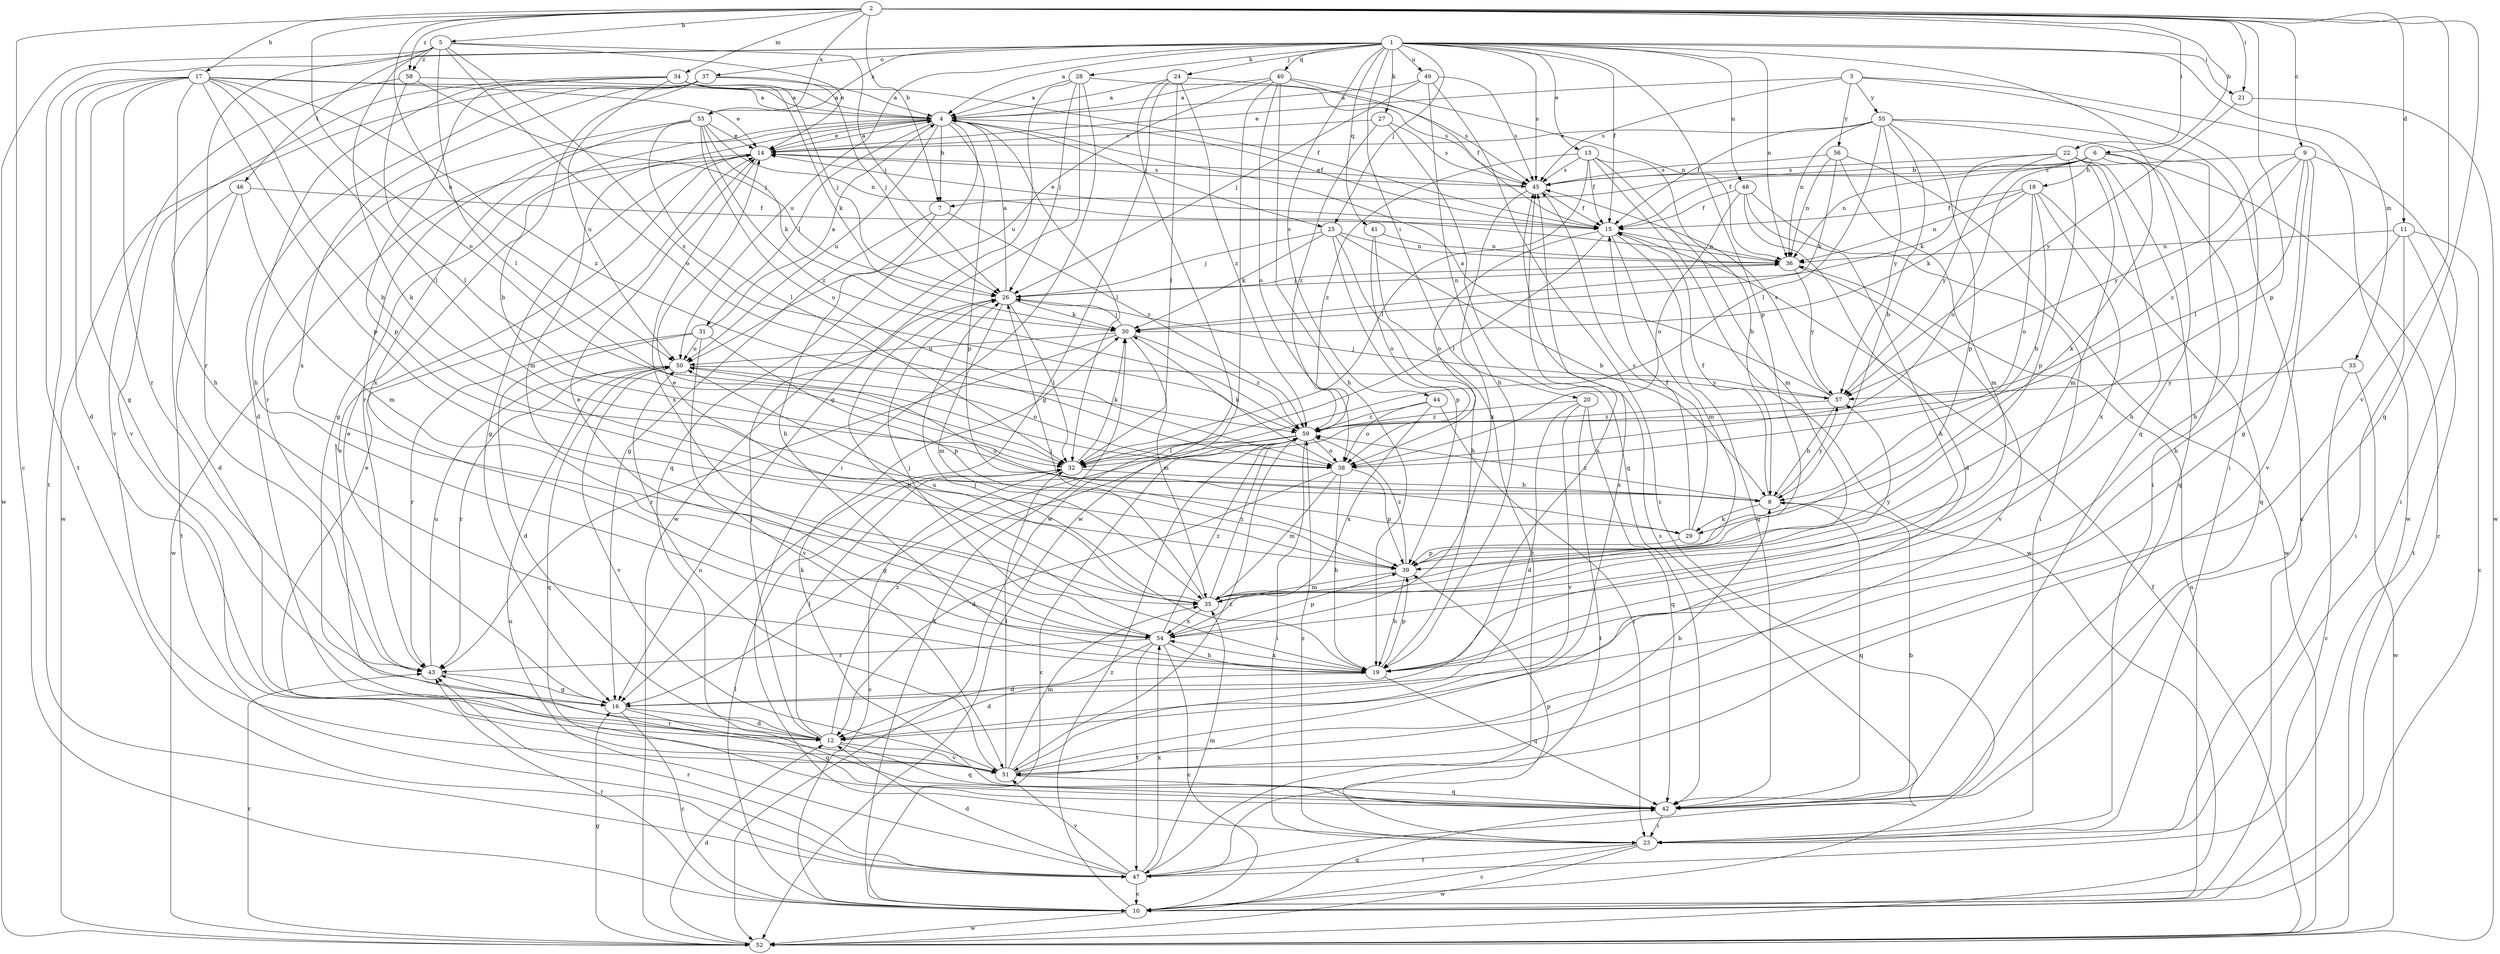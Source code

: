 strict digraph  {
	1 -> 4 [label=a];
	14 -> 4 [label=a];
	17 -> 4 [label=a];
	24 -> 4 [label=a];
	26 -> 4 [label=a];
	28 -> 4 [label=a];
	31 -> 4 [label=a];
	34 -> 4 [label=a];
	37 -> 4 [label=a];
	40 -> 4 [label=a];
	49 -> 4 [label=a];
	57 -> 4 [label=a];
	58 -> 4 [label=a];
	2 -> 5 [label=b];
	2 -> 6 [label=b];
	2 -> 7 [label=b];
	4 -> 7 [label=b];
	6 -> 7 [label=b];
	13 -> 8 [label=b];
	17 -> 8 [label=b];
	18 -> 8 [label=b];
	25 -> 8 [label=b];
	32 -> 8 [label=b];
	37 -> 8 [label=b];
	42 -> 8 [label=b];
	51 -> 8 [label=b];
	55 -> 8 [label=b];
	57 -> 8 [label=b];
	2 -> 9 [label=c];
	2 -> 10 [label=c];
	6 -> 10 [label=c];
	11 -> 10 [label=c];
	16 -> 10 [label=c];
	23 -> 10 [label=c];
	32 -> 10 [label=c];
	33 -> 10 [label=c];
	47 -> 10 [label=c];
	49 -> 10 [label=c];
	54 -> 10 [label=c];
	55 -> 10 [label=c];
	59 -> 10 [label=c];
	2 -> 11 [label=d];
	16 -> 12 [label=d];
	17 -> 12 [label=d];
	19 -> 12 [label=d];
	20 -> 12 [label=d];
	31 -> 12 [label=d];
	37 -> 12 [label=d];
	38 -> 12 [label=d];
	46 -> 12 [label=d];
	47 -> 12 [label=d];
	48 -> 12 [label=d];
	52 -> 12 [label=d];
	54 -> 12 [label=d];
	1 -> 13 [label=e];
	3 -> 14 [label=e];
	4 -> 14 [label=e];
	5 -> 14 [label=e];
	12 -> 14 [label=e];
	15 -> 14 [label=e];
	16 -> 14 [label=e];
	17 -> 14 [label=e];
	27 -> 14 [label=e];
	35 -> 14 [label=e];
	45 -> 14 [label=e];
	51 -> 14 [label=e];
	53 -> 14 [label=e];
	54 -> 14 [label=e];
	55 -> 14 [label=e];
	1 -> 15 [label=f];
	4 -> 15 [label=f];
	6 -> 15 [label=f];
	8 -> 15 [label=f];
	13 -> 15 [label=f];
	18 -> 15 [label=f];
	29 -> 15 [label=f];
	34 -> 15 [label=f];
	40 -> 15 [label=f];
	45 -> 15 [label=f];
	46 -> 15 [label=f];
	48 -> 15 [label=f];
	52 -> 15 [label=f];
	55 -> 15 [label=f];
	4 -> 16 [label=g];
	7 -> 16 [label=g];
	9 -> 16 [label=g];
	14 -> 16 [label=g];
	17 -> 16 [label=g];
	24 -> 16 [label=g];
	28 -> 16 [label=g];
	43 -> 16 [label=g];
	52 -> 16 [label=g];
	59 -> 16 [label=g];
	2 -> 17 [label=h];
	6 -> 18 [label=h];
	6 -> 19 [label=h];
	7 -> 19 [label=h];
	11 -> 19 [label=h];
	17 -> 19 [label=h];
	22 -> 19 [label=h];
	25 -> 19 [label=h];
	26 -> 19 [label=h];
	34 -> 19 [label=h];
	38 -> 19 [label=h];
	39 -> 19 [label=h];
	40 -> 19 [label=h];
	48 -> 19 [label=h];
	49 -> 19 [label=h];
	54 -> 19 [label=h];
	1 -> 20 [label=i];
	1 -> 21 [label=i];
	2 -> 21 [label=i];
	2 -> 22 [label=i];
	3 -> 23 [label=i];
	9 -> 23 [label=i];
	11 -> 23 [label=i];
	28 -> 23 [label=i];
	42 -> 23 [label=i];
	44 -> 23 [label=i];
	48 -> 23 [label=i];
	55 -> 23 [label=i];
	59 -> 23 [label=i];
	1 -> 24 [label=j];
	1 -> 25 [label=j];
	4 -> 25 [label=j];
	5 -> 26 [label=j];
	12 -> 26 [label=j];
	19 -> 26 [label=j];
	25 -> 26 [label=j];
	28 -> 26 [label=j];
	30 -> 26 [label=j];
	34 -> 26 [label=j];
	35 -> 26 [label=j];
	36 -> 26 [label=j];
	37 -> 26 [label=j];
	49 -> 26 [label=j];
	54 -> 26 [label=j];
	57 -> 26 [label=j];
	58 -> 26 [label=j];
	1 -> 27 [label=k];
	1 -> 28 [label=k];
	5 -> 29 [label=k];
	6 -> 29 [label=k];
	8 -> 29 [label=k];
	10 -> 30 [label=k];
	18 -> 30 [label=k];
	22 -> 30 [label=k];
	25 -> 30 [label=k];
	26 -> 30 [label=k];
	32 -> 30 [label=k];
	34 -> 30 [label=k];
	38 -> 30 [label=k];
	42 -> 30 [label=k];
	53 -> 30 [label=k];
	56 -> 30 [label=k];
	4 -> 31 [label=l];
	4 -> 32 [label=l];
	5 -> 32 [label=l];
	9 -> 32 [label=l];
	10 -> 32 [label=l];
	12 -> 32 [label=l];
	13 -> 32 [label=l];
	15 -> 32 [label=l];
	17 -> 32 [label=l];
	24 -> 32 [label=l];
	26 -> 32 [label=l];
	51 -> 32 [label=l];
	53 -> 32 [label=l];
	55 -> 32 [label=l];
	58 -> 32 [label=l];
	59 -> 32 [label=l];
	1 -> 33 [label=m];
	2 -> 34 [label=m];
	4 -> 35 [label=m];
	13 -> 35 [label=m];
	15 -> 35 [label=m];
	22 -> 35 [label=m];
	26 -> 35 [label=m];
	30 -> 35 [label=m];
	38 -> 35 [label=m];
	39 -> 35 [label=m];
	46 -> 35 [label=m];
	47 -> 35 [label=m];
	51 -> 35 [label=m];
	56 -> 35 [label=m];
	1 -> 36 [label=n];
	6 -> 36 [label=n];
	10 -> 36 [label=n];
	11 -> 36 [label=n];
	15 -> 36 [label=n];
	18 -> 36 [label=n];
	25 -> 36 [label=n];
	26 -> 36 [label=n];
	40 -> 36 [label=n];
	41 -> 36 [label=n];
	53 -> 36 [label=n];
	55 -> 36 [label=n];
	56 -> 36 [label=n];
	1 -> 37 [label=o];
	2 -> 38 [label=o];
	5 -> 38 [label=o];
	6 -> 38 [label=o];
	15 -> 38 [label=o];
	18 -> 38 [label=o];
	40 -> 38 [label=o];
	41 -> 38 [label=o];
	44 -> 38 [label=o];
	48 -> 38 [label=o];
	50 -> 38 [label=o];
	53 -> 38 [label=o];
	59 -> 38 [label=o];
	1 -> 39 [label=p];
	2 -> 39 [label=p];
	4 -> 39 [label=p];
	17 -> 39 [label=p];
	19 -> 39 [label=p];
	22 -> 39 [label=p];
	23 -> 39 [label=p];
	25 -> 39 [label=p];
	29 -> 39 [label=p];
	31 -> 39 [label=p];
	34 -> 39 [label=p];
	38 -> 39 [label=p];
	54 -> 39 [label=p];
	55 -> 39 [label=p];
	1 -> 40 [label=q];
	1 -> 41 [label=q];
	1 -> 42 [label=q];
	2 -> 42 [label=q];
	4 -> 42 [label=q];
	8 -> 42 [label=q];
	10 -> 42 [label=q];
	12 -> 42 [label=q];
	15 -> 42 [label=q];
	16 -> 42 [label=q];
	18 -> 42 [label=q];
	19 -> 42 [label=q];
	20 -> 42 [label=q];
	22 -> 42 [label=q];
	27 -> 42 [label=q];
	50 -> 42 [label=q];
	51 -> 42 [label=q];
	1 -> 43 [label=r];
	4 -> 43 [label=r];
	10 -> 43 [label=r];
	17 -> 43 [label=r];
	30 -> 43 [label=r];
	31 -> 43 [label=r];
	47 -> 43 [label=r];
	50 -> 43 [label=r];
	51 -> 43 [label=r];
	52 -> 43 [label=r];
	53 -> 43 [label=r];
	54 -> 43 [label=r];
	1 -> 44 [label=s];
	1 -> 45 [label=s];
	3 -> 45 [label=s];
	9 -> 45 [label=s];
	13 -> 45 [label=s];
	14 -> 45 [label=s];
	16 -> 45 [label=s];
	22 -> 45 [label=s];
	24 -> 45 [label=s];
	27 -> 45 [label=s];
	28 -> 45 [label=s];
	29 -> 45 [label=s];
	47 -> 45 [label=s];
	49 -> 45 [label=s];
	51 -> 45 [label=s];
	56 -> 45 [label=s];
	57 -> 45 [label=s];
	1 -> 46 [label=t];
	5 -> 47 [label=t];
	11 -> 47 [label=t];
	17 -> 47 [label=t];
	20 -> 47 [label=t];
	23 -> 47 [label=t];
	41 -> 47 [label=t];
	46 -> 47 [label=t];
	54 -> 47 [label=t];
	1 -> 48 [label=u];
	1 -> 49 [label=u];
	1 -> 50 [label=u];
	2 -> 50 [label=u];
	4 -> 50 [label=u];
	29 -> 50 [label=u];
	30 -> 50 [label=u];
	31 -> 50 [label=u];
	34 -> 50 [label=u];
	35 -> 50 [label=u];
	40 -> 50 [label=u];
	43 -> 50 [label=u];
	47 -> 50 [label=u];
	51 -> 50 [label=u];
	2 -> 51 [label=v];
	9 -> 51 [label=v];
	12 -> 51 [label=v];
	20 -> 51 [label=v];
	31 -> 51 [label=v];
	34 -> 51 [label=v];
	36 -> 51 [label=v];
	47 -> 51 [label=v];
	50 -> 51 [label=v];
	58 -> 51 [label=v];
	3 -> 52 [label=w];
	5 -> 52 [label=w];
	10 -> 52 [label=w];
	13 -> 52 [label=w];
	14 -> 52 [label=w];
	21 -> 52 [label=w];
	23 -> 52 [label=w];
	24 -> 52 [label=w];
	28 -> 52 [label=w];
	33 -> 52 [label=w];
	37 -> 52 [label=w];
	40 -> 52 [label=w];
	56 -> 52 [label=w];
	1 -> 53 [label=x];
	2 -> 53 [label=x];
	14 -> 54 [label=x];
	18 -> 54 [label=x];
	19 -> 54 [label=x];
	35 -> 54 [label=x];
	37 -> 54 [label=x];
	44 -> 54 [label=x];
	45 -> 54 [label=x];
	47 -> 54 [label=x];
	53 -> 54 [label=x];
	3 -> 55 [label=y];
	3 -> 56 [label=y];
	8 -> 57 [label=y];
	9 -> 57 [label=y];
	21 -> 57 [label=y];
	22 -> 57 [label=y];
	33 -> 57 [label=y];
	35 -> 57 [label=y];
	36 -> 57 [label=y];
	50 -> 57 [label=y];
	55 -> 57 [label=y];
	2 -> 58 [label=z];
	5 -> 58 [label=z];
	5 -> 59 [label=z];
	7 -> 59 [label=z];
	8 -> 59 [label=z];
	9 -> 59 [label=z];
	10 -> 59 [label=z];
	12 -> 59 [label=z];
	13 -> 59 [label=z];
	17 -> 59 [label=z];
	20 -> 59 [label=z];
	23 -> 59 [label=z];
	24 -> 59 [label=z];
	27 -> 59 [label=z];
	30 -> 59 [label=z];
	35 -> 59 [label=z];
	39 -> 59 [label=z];
	44 -> 59 [label=z];
	51 -> 59 [label=z];
	53 -> 59 [label=z];
	54 -> 59 [label=z];
	57 -> 59 [label=z];
}
